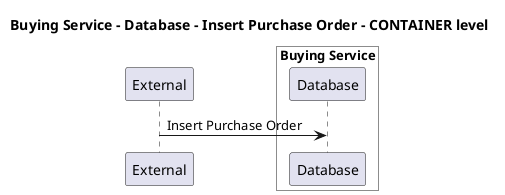 @startuml

title Buying Service - Database - Insert Purchase Order - CONTAINER level

participant "External" as C4InterFlow.SoftwareSystems.ExternalSystem

box "Buying Service" #White
    participant "Database" as ECommercePlatform.SoftwareSystems.BuyingService.Containers.Database
end box


C4InterFlow.SoftwareSystems.ExternalSystem -> ECommercePlatform.SoftwareSystems.BuyingService.Containers.Database : Insert Purchase Order


@enduml
